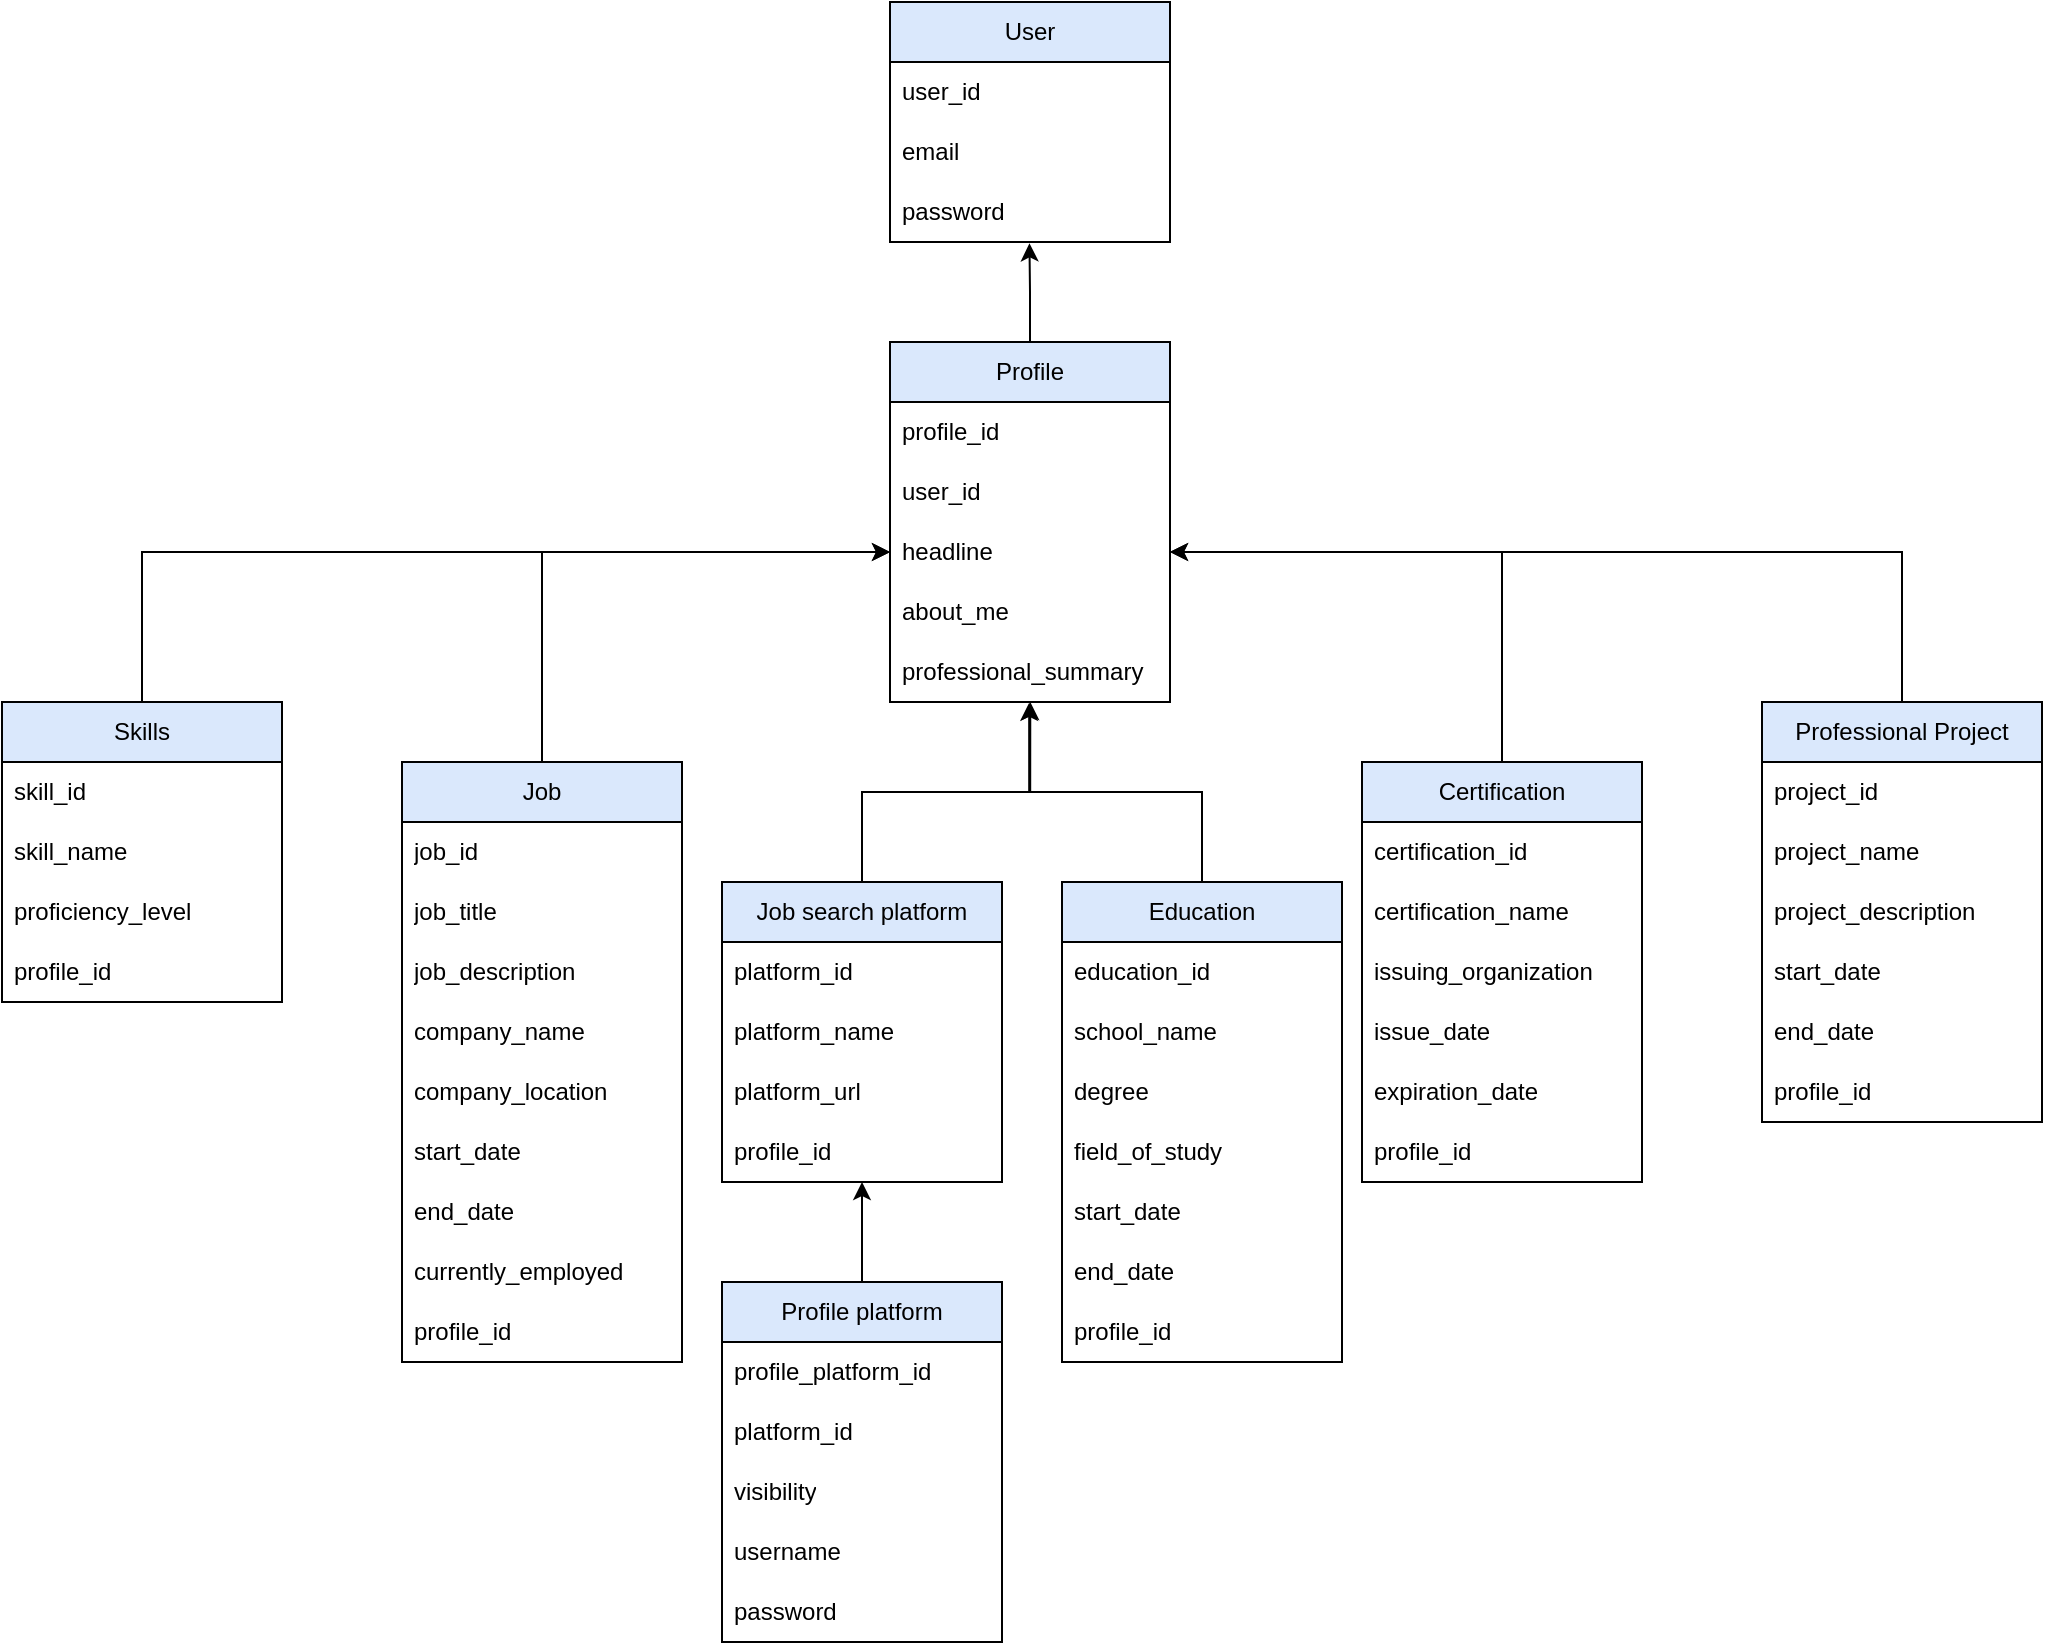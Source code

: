 <mxfile version="21.1.1" type="device">
  <diagram name="Страница 1" id="ZLCi0F7_cl3498kDptSC">
    <mxGraphModel dx="2327" dy="773" grid="1" gridSize="10" guides="1" tooltips="1" connect="1" arrows="1" fold="1" page="1" pageScale="1" pageWidth="827" pageHeight="1169" math="0" shadow="0">
      <root>
        <mxCell id="0" />
        <mxCell id="1" parent="0" />
        <mxCell id="dMmZBGivfA4Mug-KmBYf-1" value="User" style="swimlane;fontStyle=0;childLayout=stackLayout;horizontal=1;startSize=30;horizontalStack=0;resizeParent=1;resizeParentMax=0;resizeLast=0;collapsible=1;marginBottom=0;whiteSpace=wrap;html=1;fillColor=#dae8fc;strokeColor=#000000;" vertex="1" parent="1">
          <mxGeometry x="344" y="20" width="140" height="120" as="geometry" />
        </mxCell>
        <mxCell id="dMmZBGivfA4Mug-KmBYf-2" value="user_id" style="text;strokeColor=none;fillColor=none;align=left;verticalAlign=middle;spacingLeft=4;spacingRight=4;overflow=hidden;points=[[0,0.5],[1,0.5]];portConstraint=eastwest;rotatable=0;whiteSpace=wrap;html=1;" vertex="1" parent="dMmZBGivfA4Mug-KmBYf-1">
          <mxGeometry y="30" width="140" height="30" as="geometry" />
        </mxCell>
        <mxCell id="dMmZBGivfA4Mug-KmBYf-3" value="email" style="text;strokeColor=none;fillColor=none;align=left;verticalAlign=middle;spacingLeft=4;spacingRight=4;overflow=hidden;points=[[0,0.5],[1,0.5]];portConstraint=eastwest;rotatable=0;whiteSpace=wrap;html=1;" vertex="1" parent="dMmZBGivfA4Mug-KmBYf-1">
          <mxGeometry y="60" width="140" height="30" as="geometry" />
        </mxCell>
        <mxCell id="dMmZBGivfA4Mug-KmBYf-4" value="password" style="text;strokeColor=none;fillColor=none;align=left;verticalAlign=middle;spacingLeft=4;spacingRight=4;overflow=hidden;points=[[0,0.5],[1,0.5]];portConstraint=eastwest;rotatable=0;whiteSpace=wrap;html=1;" vertex="1" parent="dMmZBGivfA4Mug-KmBYf-1">
          <mxGeometry y="90" width="140" height="30" as="geometry" />
        </mxCell>
        <mxCell id="dMmZBGivfA4Mug-KmBYf-72" style="edgeStyle=orthogonalEdgeStyle;rounded=0;orthogonalLoop=1;jettySize=auto;html=1;exitX=0.5;exitY=0;exitDx=0;exitDy=0;entryX=0.498;entryY=1.022;entryDx=0;entryDy=0;entryPerimeter=0;" edge="1" parent="1" source="dMmZBGivfA4Mug-KmBYf-5" target="dMmZBGivfA4Mug-KmBYf-4">
          <mxGeometry relative="1" as="geometry" />
        </mxCell>
        <mxCell id="dMmZBGivfA4Mug-KmBYf-5" value="Profile" style="swimlane;fontStyle=0;childLayout=stackLayout;horizontal=1;startSize=30;horizontalStack=0;resizeParent=1;resizeParentMax=0;resizeLast=0;collapsible=1;marginBottom=0;whiteSpace=wrap;html=1;fillColor=#dae8fc;strokeColor=#000000;" vertex="1" parent="1">
          <mxGeometry x="344" y="190" width="140" height="180" as="geometry" />
        </mxCell>
        <mxCell id="dMmZBGivfA4Mug-KmBYf-6" value="profile_id" style="text;strokeColor=none;fillColor=none;align=left;verticalAlign=middle;spacingLeft=4;spacingRight=4;overflow=hidden;points=[[0,0.5],[1,0.5]];portConstraint=eastwest;rotatable=0;whiteSpace=wrap;html=1;" vertex="1" parent="dMmZBGivfA4Mug-KmBYf-5">
          <mxGeometry y="30" width="140" height="30" as="geometry" />
        </mxCell>
        <mxCell id="dMmZBGivfA4Mug-KmBYf-7" value="user_id" style="text;strokeColor=none;fillColor=none;align=left;verticalAlign=middle;spacingLeft=4;spacingRight=4;overflow=hidden;points=[[0,0.5],[1,0.5]];portConstraint=eastwest;rotatable=0;whiteSpace=wrap;html=1;" vertex="1" parent="dMmZBGivfA4Mug-KmBYf-5">
          <mxGeometry y="60" width="140" height="30" as="geometry" />
        </mxCell>
        <mxCell id="dMmZBGivfA4Mug-KmBYf-8" value="headline" style="text;strokeColor=none;fillColor=none;align=left;verticalAlign=middle;spacingLeft=4;spacingRight=4;overflow=hidden;points=[[0,0.5],[1,0.5]];portConstraint=eastwest;rotatable=0;whiteSpace=wrap;html=1;" vertex="1" parent="dMmZBGivfA4Mug-KmBYf-5">
          <mxGeometry y="90" width="140" height="30" as="geometry" />
        </mxCell>
        <mxCell id="dMmZBGivfA4Mug-KmBYf-13" value="about_me" style="text;strokeColor=none;fillColor=none;align=left;verticalAlign=middle;spacingLeft=4;spacingRight=4;overflow=hidden;points=[[0,0.5],[1,0.5]];portConstraint=eastwest;rotatable=0;whiteSpace=wrap;html=1;" vertex="1" parent="dMmZBGivfA4Mug-KmBYf-5">
          <mxGeometry y="120" width="140" height="30" as="geometry" />
        </mxCell>
        <mxCell id="dMmZBGivfA4Mug-KmBYf-14" value="professional_summary" style="text;strokeColor=none;fillColor=none;align=left;verticalAlign=middle;spacingLeft=4;spacingRight=4;overflow=hidden;points=[[0,0.5],[1,0.5]];portConstraint=eastwest;rotatable=0;whiteSpace=wrap;html=1;" vertex="1" parent="dMmZBGivfA4Mug-KmBYf-5">
          <mxGeometry y="150" width="140" height="30" as="geometry" />
        </mxCell>
        <mxCell id="dMmZBGivfA4Mug-KmBYf-73" style="edgeStyle=orthogonalEdgeStyle;rounded=0;orthogonalLoop=1;jettySize=auto;html=1;exitX=0.5;exitY=0;exitDx=0;exitDy=0;entryX=0;entryY=0.5;entryDx=0;entryDy=0;" edge="1" parent="1" source="dMmZBGivfA4Mug-KmBYf-15" target="dMmZBGivfA4Mug-KmBYf-8">
          <mxGeometry relative="1" as="geometry" />
        </mxCell>
        <mxCell id="dMmZBGivfA4Mug-KmBYf-15" value="Job" style="swimlane;fontStyle=0;childLayout=stackLayout;horizontal=1;startSize=30;horizontalStack=0;resizeParent=1;resizeParentMax=0;resizeLast=0;collapsible=1;marginBottom=0;whiteSpace=wrap;html=1;fillColor=#dae8fc;strokeColor=#000000;" vertex="1" parent="1">
          <mxGeometry x="100" y="400" width="140" height="300" as="geometry" />
        </mxCell>
        <mxCell id="dMmZBGivfA4Mug-KmBYf-16" value="job_id" style="text;strokeColor=none;fillColor=none;align=left;verticalAlign=middle;spacingLeft=4;spacingRight=4;overflow=hidden;points=[[0,0.5],[1,0.5]];portConstraint=eastwest;rotatable=0;whiteSpace=wrap;html=1;" vertex="1" parent="dMmZBGivfA4Mug-KmBYf-15">
          <mxGeometry y="30" width="140" height="30" as="geometry" />
        </mxCell>
        <mxCell id="dMmZBGivfA4Mug-KmBYf-17" value="job_title" style="text;strokeColor=none;fillColor=none;align=left;verticalAlign=middle;spacingLeft=4;spacingRight=4;overflow=hidden;points=[[0,0.5],[1,0.5]];portConstraint=eastwest;rotatable=0;whiteSpace=wrap;html=1;" vertex="1" parent="dMmZBGivfA4Mug-KmBYf-15">
          <mxGeometry y="60" width="140" height="30" as="geometry" />
        </mxCell>
        <mxCell id="dMmZBGivfA4Mug-KmBYf-18" value="job_description" style="text;strokeColor=none;fillColor=none;align=left;verticalAlign=middle;spacingLeft=4;spacingRight=4;overflow=hidden;points=[[0,0.5],[1,0.5]];portConstraint=eastwest;rotatable=0;whiteSpace=wrap;html=1;" vertex="1" parent="dMmZBGivfA4Mug-KmBYf-15">
          <mxGeometry y="90" width="140" height="30" as="geometry" />
        </mxCell>
        <mxCell id="dMmZBGivfA4Mug-KmBYf-19" value="company_name" style="text;strokeColor=none;fillColor=none;align=left;verticalAlign=middle;spacingLeft=4;spacingRight=4;overflow=hidden;points=[[0,0.5],[1,0.5]];portConstraint=eastwest;rotatable=0;whiteSpace=wrap;html=1;" vertex="1" parent="dMmZBGivfA4Mug-KmBYf-15">
          <mxGeometry y="120" width="140" height="30" as="geometry" />
        </mxCell>
        <mxCell id="dMmZBGivfA4Mug-KmBYf-20" value="company_location" style="text;strokeColor=none;fillColor=none;align=left;verticalAlign=middle;spacingLeft=4;spacingRight=4;overflow=hidden;points=[[0,0.5],[1,0.5]];portConstraint=eastwest;rotatable=0;whiteSpace=wrap;html=1;" vertex="1" parent="dMmZBGivfA4Mug-KmBYf-15">
          <mxGeometry y="150" width="140" height="30" as="geometry" />
        </mxCell>
        <mxCell id="dMmZBGivfA4Mug-KmBYf-21" value="start_date" style="text;strokeColor=none;fillColor=none;align=left;verticalAlign=middle;spacingLeft=4;spacingRight=4;overflow=hidden;points=[[0,0.5],[1,0.5]];portConstraint=eastwest;rotatable=0;whiteSpace=wrap;html=1;" vertex="1" parent="dMmZBGivfA4Mug-KmBYf-15">
          <mxGeometry y="180" width="140" height="30" as="geometry" />
        </mxCell>
        <mxCell id="dMmZBGivfA4Mug-KmBYf-22" value="end_date" style="text;strokeColor=none;fillColor=none;align=left;verticalAlign=middle;spacingLeft=4;spacingRight=4;overflow=hidden;points=[[0,0.5],[1,0.5]];portConstraint=eastwest;rotatable=0;whiteSpace=wrap;html=1;" vertex="1" parent="dMmZBGivfA4Mug-KmBYf-15">
          <mxGeometry y="210" width="140" height="30" as="geometry" />
        </mxCell>
        <mxCell id="dMmZBGivfA4Mug-KmBYf-23" value="currently_employed" style="text;strokeColor=none;fillColor=none;align=left;verticalAlign=middle;spacingLeft=4;spacingRight=4;overflow=hidden;points=[[0,0.5],[1,0.5]];portConstraint=eastwest;rotatable=0;whiteSpace=wrap;html=1;" vertex="1" parent="dMmZBGivfA4Mug-KmBYf-15">
          <mxGeometry y="240" width="140" height="30" as="geometry" />
        </mxCell>
        <mxCell id="dMmZBGivfA4Mug-KmBYf-24" value="profile_id" style="text;strokeColor=none;fillColor=none;align=left;verticalAlign=middle;spacingLeft=4;spacingRight=4;overflow=hidden;points=[[0,0.5],[1,0.5]];portConstraint=eastwest;rotatable=0;whiteSpace=wrap;html=1;" vertex="1" parent="dMmZBGivfA4Mug-KmBYf-15">
          <mxGeometry y="270" width="140" height="30" as="geometry" />
        </mxCell>
        <mxCell id="dMmZBGivfA4Mug-KmBYf-81" style="edgeStyle=orthogonalEdgeStyle;rounded=0;orthogonalLoop=1;jettySize=auto;html=1;exitX=0.5;exitY=0;exitDx=0;exitDy=0;entryX=0.501;entryY=1;entryDx=0;entryDy=0;entryPerimeter=0;" edge="1" parent="1" source="dMmZBGivfA4Mug-KmBYf-25" target="dMmZBGivfA4Mug-KmBYf-14">
          <mxGeometry relative="1" as="geometry" />
        </mxCell>
        <mxCell id="dMmZBGivfA4Mug-KmBYf-25" value="Education" style="swimlane;fontStyle=0;childLayout=stackLayout;horizontal=1;startSize=30;horizontalStack=0;resizeParent=1;resizeParentMax=0;resizeLast=0;collapsible=1;marginBottom=0;whiteSpace=wrap;html=1;fillColor=#dae8fc;strokeColor=#000000;" vertex="1" parent="1">
          <mxGeometry x="430" y="460" width="140" height="240" as="geometry" />
        </mxCell>
        <mxCell id="dMmZBGivfA4Mug-KmBYf-26" value="education_id" style="text;strokeColor=none;fillColor=none;align=left;verticalAlign=middle;spacingLeft=4;spacingRight=4;overflow=hidden;points=[[0,0.5],[1,0.5]];portConstraint=eastwest;rotatable=0;whiteSpace=wrap;html=1;" vertex="1" parent="dMmZBGivfA4Mug-KmBYf-25">
          <mxGeometry y="30" width="140" height="30" as="geometry" />
        </mxCell>
        <mxCell id="dMmZBGivfA4Mug-KmBYf-27" value="school_name" style="text;strokeColor=none;fillColor=none;align=left;verticalAlign=middle;spacingLeft=4;spacingRight=4;overflow=hidden;points=[[0,0.5],[1,0.5]];portConstraint=eastwest;rotatable=0;whiteSpace=wrap;html=1;" vertex="1" parent="dMmZBGivfA4Mug-KmBYf-25">
          <mxGeometry y="60" width="140" height="30" as="geometry" />
        </mxCell>
        <mxCell id="dMmZBGivfA4Mug-KmBYf-28" value="degree" style="text;strokeColor=none;fillColor=none;align=left;verticalAlign=middle;spacingLeft=4;spacingRight=4;overflow=hidden;points=[[0,0.5],[1,0.5]];portConstraint=eastwest;rotatable=0;whiteSpace=wrap;html=1;" vertex="1" parent="dMmZBGivfA4Mug-KmBYf-25">
          <mxGeometry y="90" width="140" height="30" as="geometry" />
        </mxCell>
        <mxCell id="dMmZBGivfA4Mug-KmBYf-29" value="field_of_study" style="text;strokeColor=none;fillColor=none;align=left;verticalAlign=middle;spacingLeft=4;spacingRight=4;overflow=hidden;points=[[0,0.5],[1,0.5]];portConstraint=eastwest;rotatable=0;whiteSpace=wrap;html=1;" vertex="1" parent="dMmZBGivfA4Mug-KmBYf-25">
          <mxGeometry y="120" width="140" height="30" as="geometry" />
        </mxCell>
        <mxCell id="dMmZBGivfA4Mug-KmBYf-31" value="start_date" style="text;strokeColor=none;fillColor=none;align=left;verticalAlign=middle;spacingLeft=4;spacingRight=4;overflow=hidden;points=[[0,0.5],[1,0.5]];portConstraint=eastwest;rotatable=0;whiteSpace=wrap;html=1;" vertex="1" parent="dMmZBGivfA4Mug-KmBYf-25">
          <mxGeometry y="150" width="140" height="30" as="geometry" />
        </mxCell>
        <mxCell id="dMmZBGivfA4Mug-KmBYf-32" value="end_date" style="text;strokeColor=none;fillColor=none;align=left;verticalAlign=middle;spacingLeft=4;spacingRight=4;overflow=hidden;points=[[0,0.5],[1,0.5]];portConstraint=eastwest;rotatable=0;whiteSpace=wrap;html=1;" vertex="1" parent="dMmZBGivfA4Mug-KmBYf-25">
          <mxGeometry y="180" width="140" height="30" as="geometry" />
        </mxCell>
        <mxCell id="dMmZBGivfA4Mug-KmBYf-34" value="profile_id" style="text;strokeColor=none;fillColor=none;align=left;verticalAlign=middle;spacingLeft=4;spacingRight=4;overflow=hidden;points=[[0,0.5],[1,0.5]];portConstraint=eastwest;rotatable=0;whiteSpace=wrap;html=1;" vertex="1" parent="dMmZBGivfA4Mug-KmBYf-25">
          <mxGeometry y="210" width="140" height="30" as="geometry" />
        </mxCell>
        <mxCell id="dMmZBGivfA4Mug-KmBYf-82" style="edgeStyle=orthogonalEdgeStyle;rounded=0;orthogonalLoop=1;jettySize=auto;html=1;exitX=0.5;exitY=0;exitDx=0;exitDy=0;entryX=1;entryY=0.5;entryDx=0;entryDy=0;" edge="1" parent="1" source="dMmZBGivfA4Mug-KmBYf-35" target="dMmZBGivfA4Mug-KmBYf-8">
          <mxGeometry relative="1" as="geometry" />
        </mxCell>
        <mxCell id="dMmZBGivfA4Mug-KmBYf-35" value="Certification" style="swimlane;fontStyle=0;childLayout=stackLayout;horizontal=1;startSize=30;horizontalStack=0;resizeParent=1;resizeParentMax=0;resizeLast=0;collapsible=1;marginBottom=0;whiteSpace=wrap;html=1;fillColor=#dae8fc;strokeColor=#000000;" vertex="1" parent="1">
          <mxGeometry x="580" y="400" width="140" height="210" as="geometry" />
        </mxCell>
        <mxCell id="dMmZBGivfA4Mug-KmBYf-36" value="certification_id" style="text;strokeColor=none;fillColor=none;align=left;verticalAlign=middle;spacingLeft=4;spacingRight=4;overflow=hidden;points=[[0,0.5],[1,0.5]];portConstraint=eastwest;rotatable=0;whiteSpace=wrap;html=1;" vertex="1" parent="dMmZBGivfA4Mug-KmBYf-35">
          <mxGeometry y="30" width="140" height="30" as="geometry" />
        </mxCell>
        <mxCell id="dMmZBGivfA4Mug-KmBYf-37" value="certification_name" style="text;strokeColor=none;fillColor=none;align=left;verticalAlign=middle;spacingLeft=4;spacingRight=4;overflow=hidden;points=[[0,0.5],[1,0.5]];portConstraint=eastwest;rotatable=0;whiteSpace=wrap;html=1;" vertex="1" parent="dMmZBGivfA4Mug-KmBYf-35">
          <mxGeometry y="60" width="140" height="30" as="geometry" />
        </mxCell>
        <mxCell id="dMmZBGivfA4Mug-KmBYf-38" value="issuing_organization" style="text;strokeColor=none;fillColor=none;align=left;verticalAlign=middle;spacingLeft=4;spacingRight=4;overflow=hidden;points=[[0,0.5],[1,0.5]];portConstraint=eastwest;rotatable=0;whiteSpace=wrap;html=1;" vertex="1" parent="dMmZBGivfA4Mug-KmBYf-35">
          <mxGeometry y="90" width="140" height="30" as="geometry" />
        </mxCell>
        <mxCell id="dMmZBGivfA4Mug-KmBYf-39" value="issue_date" style="text;strokeColor=none;fillColor=none;align=left;verticalAlign=middle;spacingLeft=4;spacingRight=4;overflow=hidden;points=[[0,0.5],[1,0.5]];portConstraint=eastwest;rotatable=0;whiteSpace=wrap;html=1;" vertex="1" parent="dMmZBGivfA4Mug-KmBYf-35">
          <mxGeometry y="120" width="140" height="30" as="geometry" />
        </mxCell>
        <mxCell id="dMmZBGivfA4Mug-KmBYf-40" value="expiration_date" style="text;strokeColor=none;fillColor=none;align=left;verticalAlign=middle;spacingLeft=4;spacingRight=4;overflow=hidden;points=[[0,0.5],[1,0.5]];portConstraint=eastwest;rotatable=0;whiteSpace=wrap;html=1;" vertex="1" parent="dMmZBGivfA4Mug-KmBYf-35">
          <mxGeometry y="150" width="140" height="30" as="geometry" />
        </mxCell>
        <mxCell id="dMmZBGivfA4Mug-KmBYf-42" value="profile_id" style="text;strokeColor=none;fillColor=none;align=left;verticalAlign=middle;spacingLeft=4;spacingRight=4;overflow=hidden;points=[[0,0.5],[1,0.5]];portConstraint=eastwest;rotatable=0;whiteSpace=wrap;html=1;" vertex="1" parent="dMmZBGivfA4Mug-KmBYf-35">
          <mxGeometry y="180" width="140" height="30" as="geometry" />
        </mxCell>
        <mxCell id="dMmZBGivfA4Mug-KmBYf-86" style="edgeStyle=orthogonalEdgeStyle;rounded=0;orthogonalLoop=1;jettySize=auto;html=1;exitX=0.5;exitY=0;exitDx=0;exitDy=0;entryX=0;entryY=0.5;entryDx=0;entryDy=0;" edge="1" parent="1" source="dMmZBGivfA4Mug-KmBYf-43" target="dMmZBGivfA4Mug-KmBYf-8">
          <mxGeometry relative="1" as="geometry" />
        </mxCell>
        <mxCell id="dMmZBGivfA4Mug-KmBYf-43" value="Skills" style="swimlane;fontStyle=0;childLayout=stackLayout;horizontal=1;startSize=30;horizontalStack=0;resizeParent=1;resizeParentMax=0;resizeLast=0;collapsible=1;marginBottom=0;whiteSpace=wrap;html=1;fillColor=#dae8fc;strokeColor=#000000;" vertex="1" parent="1">
          <mxGeometry x="-100" y="370" width="140" height="150" as="geometry" />
        </mxCell>
        <mxCell id="dMmZBGivfA4Mug-KmBYf-44" value="skill_id" style="text;strokeColor=none;fillColor=none;align=left;verticalAlign=middle;spacingLeft=4;spacingRight=4;overflow=hidden;points=[[0,0.5],[1,0.5]];portConstraint=eastwest;rotatable=0;whiteSpace=wrap;html=1;" vertex="1" parent="dMmZBGivfA4Mug-KmBYf-43">
          <mxGeometry y="30" width="140" height="30" as="geometry" />
        </mxCell>
        <mxCell id="dMmZBGivfA4Mug-KmBYf-45" value="skill_name" style="text;strokeColor=none;fillColor=none;align=left;verticalAlign=middle;spacingLeft=4;spacingRight=4;overflow=hidden;points=[[0,0.5],[1,0.5]];portConstraint=eastwest;rotatable=0;whiteSpace=wrap;html=1;" vertex="1" parent="dMmZBGivfA4Mug-KmBYf-43">
          <mxGeometry y="60" width="140" height="30" as="geometry" />
        </mxCell>
        <mxCell id="dMmZBGivfA4Mug-KmBYf-46" value="proficiency_level" style="text;strokeColor=none;fillColor=none;align=left;verticalAlign=middle;spacingLeft=4;spacingRight=4;overflow=hidden;points=[[0,0.5],[1,0.5]];portConstraint=eastwest;rotatable=0;whiteSpace=wrap;html=1;" vertex="1" parent="dMmZBGivfA4Mug-KmBYf-43">
          <mxGeometry y="90" width="140" height="30" as="geometry" />
        </mxCell>
        <mxCell id="dMmZBGivfA4Mug-KmBYf-49" value="profile_id" style="text;strokeColor=none;fillColor=none;align=left;verticalAlign=middle;spacingLeft=4;spacingRight=4;overflow=hidden;points=[[0,0.5],[1,0.5]];portConstraint=eastwest;rotatable=0;whiteSpace=wrap;html=1;" vertex="1" parent="dMmZBGivfA4Mug-KmBYf-43">
          <mxGeometry y="120" width="140" height="30" as="geometry" />
        </mxCell>
        <mxCell id="dMmZBGivfA4Mug-KmBYf-87" style="edgeStyle=orthogonalEdgeStyle;rounded=0;orthogonalLoop=1;jettySize=auto;html=1;exitX=0.5;exitY=0;exitDx=0;exitDy=0;entryX=1;entryY=0.5;entryDx=0;entryDy=0;" edge="1" parent="1" source="dMmZBGivfA4Mug-KmBYf-50" target="dMmZBGivfA4Mug-KmBYf-8">
          <mxGeometry relative="1" as="geometry" />
        </mxCell>
        <mxCell id="dMmZBGivfA4Mug-KmBYf-50" value="Professional Project" style="swimlane;fontStyle=0;childLayout=stackLayout;horizontal=1;startSize=30;horizontalStack=0;resizeParent=1;resizeParentMax=0;resizeLast=0;collapsible=1;marginBottom=0;whiteSpace=wrap;html=1;fillColor=#dae8fc;strokeColor=#000000;" vertex="1" parent="1">
          <mxGeometry x="780" y="370" width="140" height="210" as="geometry" />
        </mxCell>
        <mxCell id="dMmZBGivfA4Mug-KmBYf-51" value="project_id" style="text;strokeColor=none;fillColor=none;align=left;verticalAlign=middle;spacingLeft=4;spacingRight=4;overflow=hidden;points=[[0,0.5],[1,0.5]];portConstraint=eastwest;rotatable=0;whiteSpace=wrap;html=1;" vertex="1" parent="dMmZBGivfA4Mug-KmBYf-50">
          <mxGeometry y="30" width="140" height="30" as="geometry" />
        </mxCell>
        <mxCell id="dMmZBGivfA4Mug-KmBYf-52" value="project_name" style="text;strokeColor=none;fillColor=none;align=left;verticalAlign=middle;spacingLeft=4;spacingRight=4;overflow=hidden;points=[[0,0.5],[1,0.5]];portConstraint=eastwest;rotatable=0;whiteSpace=wrap;html=1;" vertex="1" parent="dMmZBGivfA4Mug-KmBYf-50">
          <mxGeometry y="60" width="140" height="30" as="geometry" />
        </mxCell>
        <mxCell id="dMmZBGivfA4Mug-KmBYf-53" value="project_description" style="text;strokeColor=none;fillColor=none;align=left;verticalAlign=middle;spacingLeft=4;spacingRight=4;overflow=hidden;points=[[0,0.5],[1,0.5]];portConstraint=eastwest;rotatable=0;whiteSpace=wrap;html=1;" vertex="1" parent="dMmZBGivfA4Mug-KmBYf-50">
          <mxGeometry y="90" width="140" height="30" as="geometry" />
        </mxCell>
        <mxCell id="dMmZBGivfA4Mug-KmBYf-54" value="start_date" style="text;strokeColor=none;fillColor=none;align=left;verticalAlign=middle;spacingLeft=4;spacingRight=4;overflow=hidden;points=[[0,0.5],[1,0.5]];portConstraint=eastwest;rotatable=0;whiteSpace=wrap;html=1;" vertex="1" parent="dMmZBGivfA4Mug-KmBYf-50">
          <mxGeometry y="120" width="140" height="30" as="geometry" />
        </mxCell>
        <mxCell id="dMmZBGivfA4Mug-KmBYf-55" value="end_date" style="text;strokeColor=none;fillColor=none;align=left;verticalAlign=middle;spacingLeft=4;spacingRight=4;overflow=hidden;points=[[0,0.5],[1,0.5]];portConstraint=eastwest;rotatable=0;whiteSpace=wrap;html=1;" vertex="1" parent="dMmZBGivfA4Mug-KmBYf-50">
          <mxGeometry y="150" width="140" height="30" as="geometry" />
        </mxCell>
        <mxCell id="dMmZBGivfA4Mug-KmBYf-56" value="profile_id" style="text;strokeColor=none;fillColor=none;align=left;verticalAlign=middle;spacingLeft=4;spacingRight=4;overflow=hidden;points=[[0,0.5],[1,0.5]];portConstraint=eastwest;rotatable=0;whiteSpace=wrap;html=1;" vertex="1" parent="dMmZBGivfA4Mug-KmBYf-50">
          <mxGeometry y="180" width="140" height="30" as="geometry" />
        </mxCell>
        <mxCell id="dMmZBGivfA4Mug-KmBYf-85" style="edgeStyle=orthogonalEdgeStyle;rounded=0;orthogonalLoop=1;jettySize=auto;html=1;exitX=0.5;exitY=0;exitDx=0;exitDy=0;entryX=0.497;entryY=1.014;entryDx=0;entryDy=0;entryPerimeter=0;" edge="1" parent="1" source="dMmZBGivfA4Mug-KmBYf-57" target="dMmZBGivfA4Mug-KmBYf-14">
          <mxGeometry relative="1" as="geometry" />
        </mxCell>
        <mxCell id="dMmZBGivfA4Mug-KmBYf-57" value="Job search platform" style="swimlane;fontStyle=0;childLayout=stackLayout;horizontal=1;startSize=30;horizontalStack=0;resizeParent=1;resizeParentMax=0;resizeLast=0;collapsible=1;marginBottom=0;whiteSpace=wrap;html=1;fillColor=#dae8fc;strokeColor=#000000;" vertex="1" parent="1">
          <mxGeometry x="260" y="460" width="140" height="150" as="geometry" />
        </mxCell>
        <mxCell id="dMmZBGivfA4Mug-KmBYf-58" value="platform_id" style="text;strokeColor=none;fillColor=none;align=left;verticalAlign=middle;spacingLeft=4;spacingRight=4;overflow=hidden;points=[[0,0.5],[1,0.5]];portConstraint=eastwest;rotatable=0;whiteSpace=wrap;html=1;" vertex="1" parent="dMmZBGivfA4Mug-KmBYf-57">
          <mxGeometry y="30" width="140" height="30" as="geometry" />
        </mxCell>
        <mxCell id="dMmZBGivfA4Mug-KmBYf-59" value="platform_name" style="text;strokeColor=none;fillColor=none;align=left;verticalAlign=middle;spacingLeft=4;spacingRight=4;overflow=hidden;points=[[0,0.5],[1,0.5]];portConstraint=eastwest;rotatable=0;whiteSpace=wrap;html=1;" vertex="1" parent="dMmZBGivfA4Mug-KmBYf-57">
          <mxGeometry y="60" width="140" height="30" as="geometry" />
        </mxCell>
        <mxCell id="dMmZBGivfA4Mug-KmBYf-60" value="platform_url" style="text;strokeColor=none;fillColor=none;align=left;verticalAlign=middle;spacingLeft=4;spacingRight=4;overflow=hidden;points=[[0,0.5],[1,0.5]];portConstraint=eastwest;rotatable=0;whiteSpace=wrap;html=1;" vertex="1" parent="dMmZBGivfA4Mug-KmBYf-57">
          <mxGeometry y="90" width="140" height="30" as="geometry" />
        </mxCell>
        <mxCell id="dMmZBGivfA4Mug-KmBYf-83" value="profile_id" style="text;strokeColor=none;fillColor=none;align=left;verticalAlign=middle;spacingLeft=4;spacingRight=4;overflow=hidden;points=[[0,0.5],[1,0.5]];portConstraint=eastwest;rotatable=0;whiteSpace=wrap;html=1;" vertex="1" parent="dMmZBGivfA4Mug-KmBYf-57">
          <mxGeometry y="120" width="140" height="30" as="geometry" />
        </mxCell>
        <mxCell id="dMmZBGivfA4Mug-KmBYf-79" style="edgeStyle=orthogonalEdgeStyle;rounded=0;orthogonalLoop=1;jettySize=auto;html=1;exitX=0.5;exitY=0;exitDx=0;exitDy=0;" edge="1" parent="1" source="dMmZBGivfA4Mug-KmBYf-64">
          <mxGeometry relative="1" as="geometry">
            <mxPoint x="330" y="610" as="targetPoint" />
          </mxGeometry>
        </mxCell>
        <mxCell id="dMmZBGivfA4Mug-KmBYf-64" value="Profile platform" style="swimlane;fontStyle=0;childLayout=stackLayout;horizontal=1;startSize=30;horizontalStack=0;resizeParent=1;resizeParentMax=0;resizeLast=0;collapsible=1;marginBottom=0;whiteSpace=wrap;html=1;fillColor=#dae8fc;strokeColor=#000000;" vertex="1" parent="1">
          <mxGeometry x="260" y="660" width="140" height="180" as="geometry" />
        </mxCell>
        <mxCell id="dMmZBGivfA4Mug-KmBYf-65" value="profile_platform_id" style="text;strokeColor=none;fillColor=none;align=left;verticalAlign=middle;spacingLeft=4;spacingRight=4;overflow=hidden;points=[[0,0.5],[1,0.5]];portConstraint=eastwest;rotatable=0;whiteSpace=wrap;html=1;" vertex="1" parent="dMmZBGivfA4Mug-KmBYf-64">
          <mxGeometry y="30" width="140" height="30" as="geometry" />
        </mxCell>
        <mxCell id="dMmZBGivfA4Mug-KmBYf-67" value="platform_id" style="text;strokeColor=none;fillColor=none;align=left;verticalAlign=middle;spacingLeft=4;spacingRight=4;overflow=hidden;points=[[0,0.5],[1,0.5]];portConstraint=eastwest;rotatable=0;whiteSpace=wrap;html=1;" vertex="1" parent="dMmZBGivfA4Mug-KmBYf-64">
          <mxGeometry y="60" width="140" height="30" as="geometry" />
        </mxCell>
        <mxCell id="dMmZBGivfA4Mug-KmBYf-68" value="visibility" style="text;strokeColor=none;fillColor=none;align=left;verticalAlign=middle;spacingLeft=4;spacingRight=4;overflow=hidden;points=[[0,0.5],[1,0.5]];portConstraint=eastwest;rotatable=0;whiteSpace=wrap;html=1;" vertex="1" parent="dMmZBGivfA4Mug-KmBYf-64">
          <mxGeometry y="90" width="140" height="30" as="geometry" />
        </mxCell>
        <mxCell id="dMmZBGivfA4Mug-KmBYf-69" value="username" style="text;strokeColor=none;fillColor=none;align=left;verticalAlign=middle;spacingLeft=4;spacingRight=4;overflow=hidden;points=[[0,0.5],[1,0.5]];portConstraint=eastwest;rotatable=0;whiteSpace=wrap;html=1;" vertex="1" parent="dMmZBGivfA4Mug-KmBYf-64">
          <mxGeometry y="120" width="140" height="30" as="geometry" />
        </mxCell>
        <mxCell id="dMmZBGivfA4Mug-KmBYf-70" value="password" style="text;strokeColor=none;fillColor=none;align=left;verticalAlign=middle;spacingLeft=4;spacingRight=4;overflow=hidden;points=[[0,0.5],[1,0.5]];portConstraint=eastwest;rotatable=0;whiteSpace=wrap;html=1;" vertex="1" parent="dMmZBGivfA4Mug-KmBYf-64">
          <mxGeometry y="150" width="140" height="30" as="geometry" />
        </mxCell>
      </root>
    </mxGraphModel>
  </diagram>
</mxfile>

